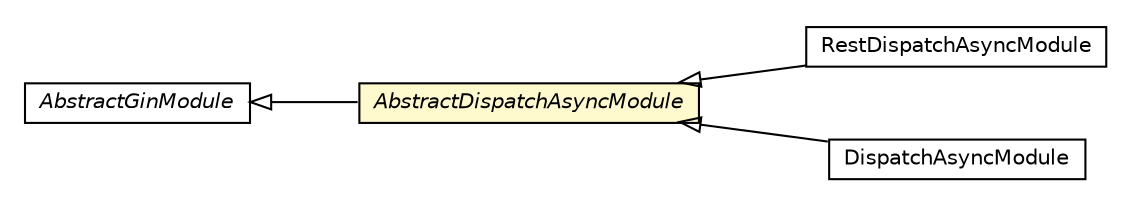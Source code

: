 #!/usr/local/bin/dot
#
# Class diagram 
# Generated by UMLGraph version R5_6-24-gf6e263 (http://www.umlgraph.org/)
#

digraph G {
	edge [fontname="Helvetica",fontsize=10,labelfontname="Helvetica",labelfontsize=10];
	node [fontname="Helvetica",fontsize=10,shape=plaintext];
	nodesep=0.25;
	ranksep=0.5;
	rankdir=LR;
	// com.gwtplatform.dispatch.client.gin.RestDispatchAsyncModule
	c59903 [label=<<table title="com.gwtplatform.dispatch.client.gin.RestDispatchAsyncModule" border="0" cellborder="1" cellspacing="0" cellpadding="2" port="p" href="./RestDispatchAsyncModule.html">
		<tr><td><table border="0" cellspacing="0" cellpadding="1">
<tr><td align="center" balign="center"> RestDispatchAsyncModule </td></tr>
		</table></td></tr>
		</table>>, URL="./RestDispatchAsyncModule.html", fontname="Helvetica", fontcolor="black", fontsize=10.0];
	// com.gwtplatform.dispatch.client.gin.DispatchAsyncModule
	c59906 [label=<<table title="com.gwtplatform.dispatch.client.gin.DispatchAsyncModule" border="0" cellborder="1" cellspacing="0" cellpadding="2" port="p" href="./DispatchAsyncModule.html">
		<tr><td><table border="0" cellspacing="0" cellpadding="1">
<tr><td align="center" balign="center"> DispatchAsyncModule </td></tr>
		</table></td></tr>
		</table>>, URL="./DispatchAsyncModule.html", fontname="Helvetica", fontcolor="black", fontsize=10.0];
	// com.gwtplatform.dispatch.client.gin.AbstractDispatchAsyncModule
	c59908 [label=<<table title="com.gwtplatform.dispatch.client.gin.AbstractDispatchAsyncModule" border="0" cellborder="1" cellspacing="0" cellpadding="2" port="p" bgcolor="lemonChiffon" href="./AbstractDispatchAsyncModule.html">
		<tr><td><table border="0" cellspacing="0" cellpadding="1">
<tr><td align="center" balign="center"><font face="Helvetica-Oblique"> AbstractDispatchAsyncModule </font></td></tr>
		</table></td></tr>
		</table>>, URL="./AbstractDispatchAsyncModule.html", fontname="Helvetica", fontcolor="black", fontsize=10.0];
	//com.gwtplatform.dispatch.client.gin.RestDispatchAsyncModule extends com.gwtplatform.dispatch.client.gin.AbstractDispatchAsyncModule
	c59908:p -> c59903:p [dir=back,arrowtail=empty];
	//com.gwtplatform.dispatch.client.gin.DispatchAsyncModule extends com.gwtplatform.dispatch.client.gin.AbstractDispatchAsyncModule
	c59908:p -> c59906:p [dir=back,arrowtail=empty];
	//com.gwtplatform.dispatch.client.gin.AbstractDispatchAsyncModule extends com.google.gwt.inject.client.AbstractGinModule
	c60456:p -> c59908:p [dir=back,arrowtail=empty];
	// com.google.gwt.inject.client.AbstractGinModule
	c60456 [label=<<table title="com.google.gwt.inject.client.AbstractGinModule" border="0" cellborder="1" cellspacing="0" cellpadding="2" port="p">
		<tr><td><table border="0" cellspacing="0" cellpadding="1">
<tr><td align="center" balign="center"><font face="Helvetica-Oblique"> AbstractGinModule </font></td></tr>
		</table></td></tr>
		</table>>, URL="null", fontname="Helvetica", fontcolor="black", fontsize=10.0];
}

